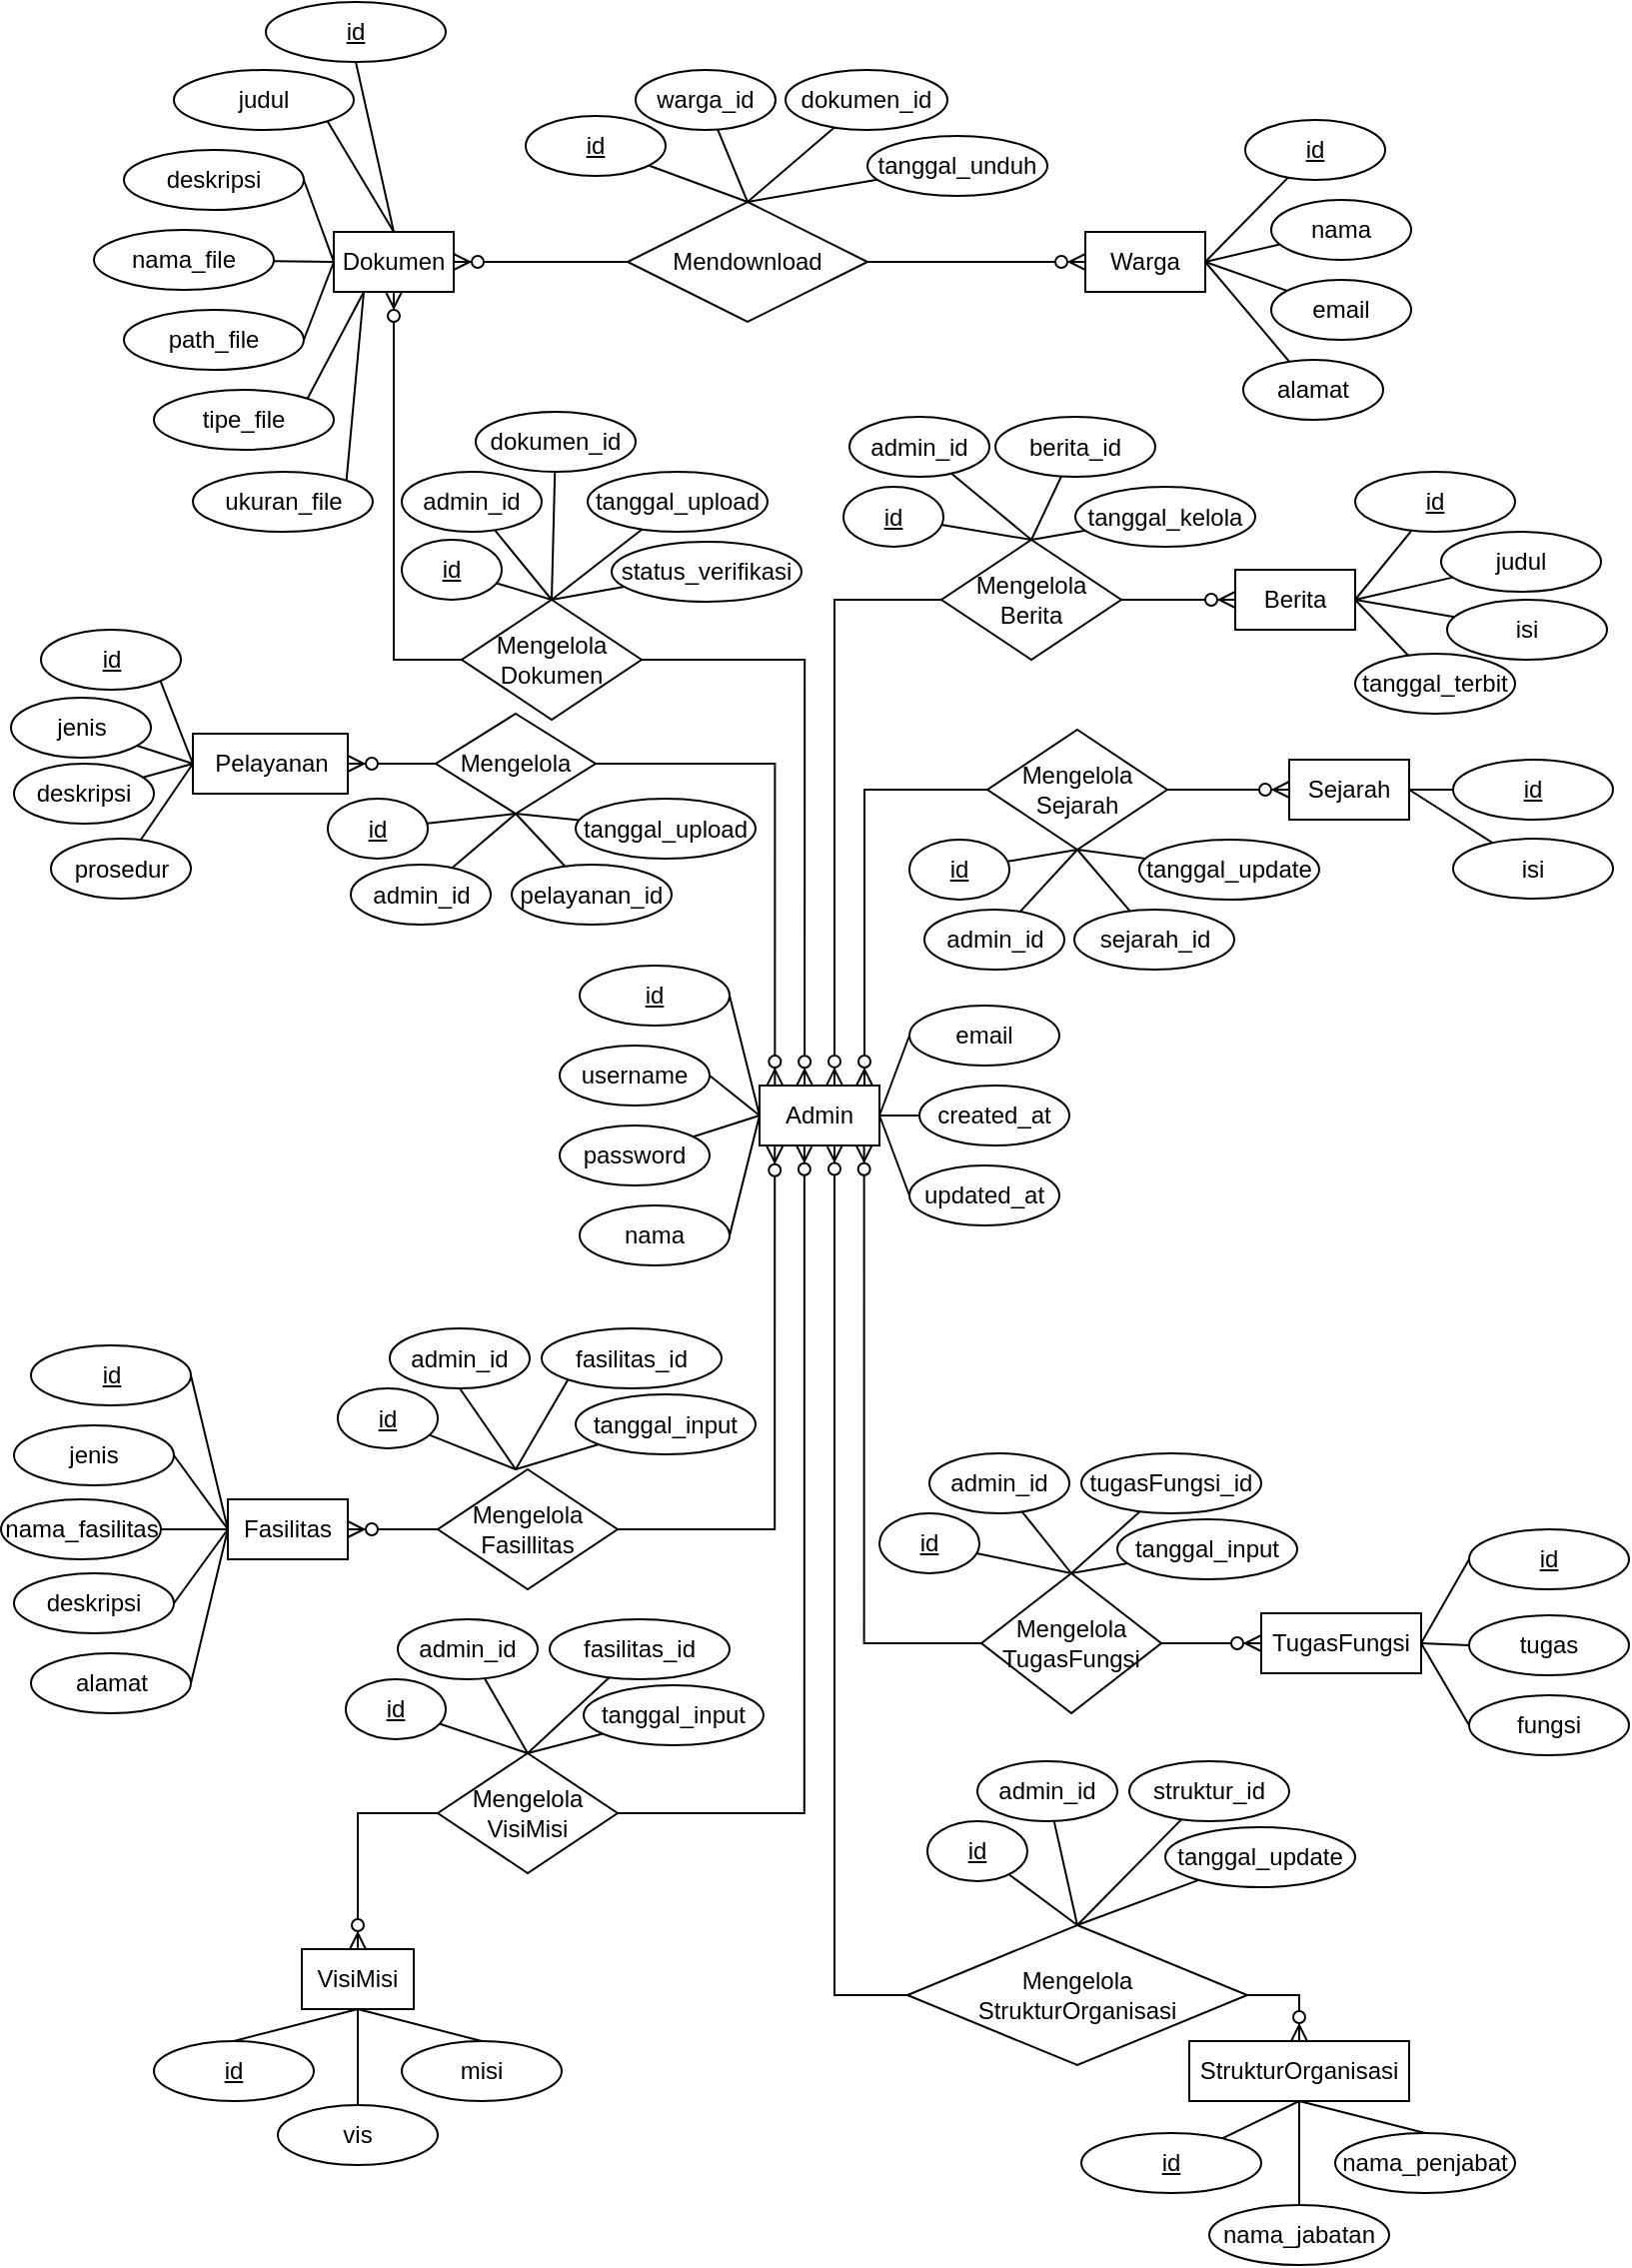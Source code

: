 <mxfile version="27.0.5">
  <diagram name="Page-1" id="Gd6AUDYWB9hMmStg1P0N">
    <mxGraphModel dx="1310" dy="1073" grid="1" gridSize="10" guides="1" tooltips="1" connect="1" arrows="1" fold="1" page="1" pageScale="1" pageWidth="827" pageHeight="1169" math="0" shadow="0">
      <root>
        <mxCell id="0" />
        <mxCell id="1" parent="0" />
        <mxCell id="0zm7XcYfvjShml4HNNp9-40" style="rounded=0;orthogonalLoop=1;jettySize=auto;html=1;entryX=1;entryY=0.5;entryDx=0;entryDy=0;endArrow=none;startFill=0;exitX=0;exitY=0.5;exitDx=0;exitDy=0;movable=1;resizable=1;rotatable=1;deletable=1;editable=1;locked=0;connectable=1;" parent="1" source="0zm7XcYfvjShml4HNNp9-1" target="0zm7XcYfvjShml4HNNp9-13" edge="1">
          <mxGeometry relative="1" as="geometry">
            <mxPoint x="376" y="565" as="sourcePoint" />
          </mxGeometry>
        </mxCell>
        <mxCell id="0zm7XcYfvjShml4HNNp9-1" value="Admin" style="html=1;dashed=0;whiteSpace=wrap;movable=1;resizable=1;rotatable=1;deletable=1;editable=1;locked=0;connectable=1;" parent="1" vertex="1">
          <mxGeometry x="386" y="550" width="60" height="30" as="geometry" />
        </mxCell>
        <mxCell id="0zm7XcYfvjShml4HNNp9-47" style="rounded=0;orthogonalLoop=1;jettySize=auto;html=1;entryX=0.5;entryY=1;entryDx=0;entryDy=0;endArrow=none;startFill=0;movable=1;resizable=1;rotatable=1;deletable=1;editable=1;locked=0;connectable=1;exitX=0.5;exitY=0;exitDx=0;exitDy=0;" parent="1" source="0zm7XcYfvjShml4HNNp9-4" target="0zm7XcYfvjShml4HNNp9-26" edge="1">
          <mxGeometry relative="1" as="geometry" />
        </mxCell>
        <mxCell id="0zm7XcYfvjShml4HNNp9-48" style="rounded=0;orthogonalLoop=1;jettySize=auto;html=1;entryX=1;entryY=1;entryDx=0;entryDy=0;endArrow=none;startFill=0;exitX=0.5;exitY=0;exitDx=0;exitDy=0;movable=1;resizable=1;rotatable=1;deletable=1;editable=1;locked=0;connectable=1;" parent="1" source="0zm7XcYfvjShml4HNNp9-4" target="0zm7XcYfvjShml4HNNp9-27" edge="1">
          <mxGeometry relative="1" as="geometry" />
        </mxCell>
        <mxCell id="0zm7XcYfvjShml4HNNp9-49" style="rounded=0;orthogonalLoop=1;jettySize=auto;html=1;entryX=1;entryY=0;entryDx=0;entryDy=0;endArrow=none;startFill=0;exitX=0.25;exitY=1;exitDx=0;exitDy=0;movable=1;resizable=1;rotatable=1;deletable=1;editable=1;locked=0;connectable=1;" parent="1" source="0zm7XcYfvjShml4HNNp9-4" target="0zm7XcYfvjShml4HNNp9-35" edge="1">
          <mxGeometry relative="1" as="geometry" />
        </mxCell>
        <mxCell id="0zm7XcYfvjShml4HNNp9-4" value="Dokumen" style="html=1;dashed=0;whiteSpace=wrap;movable=1;resizable=1;rotatable=1;deletable=1;editable=1;locked=0;connectable=1;" parent="1" vertex="1">
          <mxGeometry x="173" y="123" width="60" height="30" as="geometry" />
        </mxCell>
        <mxCell id="0zm7XcYfvjShml4HNNp9-7" value="Berita" style="html=1;dashed=0;whiteSpace=wrap;movable=1;resizable=1;rotatable=1;deletable=1;editable=1;locked=0;connectable=1;" parent="1" vertex="1">
          <mxGeometry x="624" y="292" width="60" height="30" as="geometry" />
        </mxCell>
        <mxCell id="0zm7XcYfvjShml4HNNp9-8" value="Sejarah" style="html=1;dashed=0;whiteSpace=wrap;" parent="1" vertex="1">
          <mxGeometry x="651" y="387" width="60" height="30" as="geometry" />
        </mxCell>
        <mxCell id="0zm7XcYfvjShml4HNNp9-9" value="StrukturOrganisasi" style="html=1;dashed=0;whiteSpace=wrap;" parent="1" vertex="1">
          <mxGeometry x="601" y="1028" width="110" height="30" as="geometry" />
        </mxCell>
        <mxCell id="0zm7XcYfvjShml4HNNp9-11" value="Fasilitas" style="html=1;dashed=0;whiteSpace=wrap;" parent="1" vertex="1">
          <mxGeometry x="120" y="757" width="60" height="30" as="geometry" />
        </mxCell>
        <mxCell id="0zm7XcYfvjShml4HNNp9-12" value="Warga" style="html=1;dashed=0;whiteSpace=wrap;" parent="1" vertex="1">
          <mxGeometry x="549" y="123" width="60" height="30" as="geometry" />
        </mxCell>
        <mxCell id="0zm7XcYfvjShml4HNNp9-13" value="id" style="ellipse;whiteSpace=wrap;html=1;align=center;fontStyle=4;movable=1;resizable=1;rotatable=1;deletable=1;editable=1;locked=0;connectable=1;" parent="1" vertex="1">
          <mxGeometry x="296" y="490" width="75" height="30" as="geometry" />
        </mxCell>
        <mxCell id="0zm7XcYfvjShml4HNNp9-41" style="rounded=0;orthogonalLoop=1;jettySize=auto;html=1;entryX=0;entryY=0.5;entryDx=0;entryDy=0;endArrow=none;startFill=0;exitX=1;exitY=0.5;exitDx=0;exitDy=0;movable=1;resizable=1;rotatable=1;deletable=1;editable=1;locked=0;connectable=1;" parent="1" source="0zm7XcYfvjShml4HNNp9-18" target="0zm7XcYfvjShml4HNNp9-1" edge="1">
          <mxGeometry relative="1" as="geometry">
            <mxPoint x="376" y="565" as="targetPoint" />
          </mxGeometry>
        </mxCell>
        <mxCell id="0zm7XcYfvjShml4HNNp9-18" value="username" style="ellipse;whiteSpace=wrap;html=1;align=center;movable=1;resizable=1;rotatable=1;deletable=1;editable=1;locked=0;connectable=1;" parent="1" vertex="1">
          <mxGeometry x="286" y="530" width="75" height="30" as="geometry" />
        </mxCell>
        <mxCell id="0zm7XcYfvjShml4HNNp9-42" style="rounded=0;orthogonalLoop=1;jettySize=auto;html=1;entryX=0;entryY=0.5;entryDx=0;entryDy=0;endArrow=none;startFill=0;movable=1;resizable=1;rotatable=1;deletable=1;editable=1;locked=0;connectable=1;" parent="1" source="0zm7XcYfvjShml4HNNp9-19" target="0zm7XcYfvjShml4HNNp9-1" edge="1">
          <mxGeometry relative="1" as="geometry">
            <mxPoint x="376" y="565" as="targetPoint" />
          </mxGeometry>
        </mxCell>
        <mxCell id="0zm7XcYfvjShml4HNNp9-19" value="password" style="ellipse;whiteSpace=wrap;html=1;align=center;movable=1;resizable=1;rotatable=1;deletable=1;editable=1;locked=0;connectable=1;" parent="1" vertex="1">
          <mxGeometry x="286" y="570" width="75" height="30" as="geometry" />
        </mxCell>
        <mxCell id="0zm7XcYfvjShml4HNNp9-43" style="rounded=0;orthogonalLoop=1;jettySize=auto;html=1;entryX=0;entryY=0.5;entryDx=0;entryDy=0;endArrow=none;startFill=0;exitX=1;exitY=0.5;exitDx=0;exitDy=0;movable=1;resizable=1;rotatable=1;deletable=1;editable=1;locked=0;connectable=1;" parent="1" source="0zm7XcYfvjShml4HNNp9-20" target="0zm7XcYfvjShml4HNNp9-1" edge="1">
          <mxGeometry relative="1" as="geometry">
            <mxPoint x="376" y="565" as="targetPoint" />
          </mxGeometry>
        </mxCell>
        <mxCell id="0zm7XcYfvjShml4HNNp9-20" value="nama" style="ellipse;whiteSpace=wrap;html=1;align=center;movable=1;resizable=1;rotatable=1;deletable=1;editable=1;locked=0;connectable=1;" parent="1" vertex="1">
          <mxGeometry x="296" y="610" width="75" height="30" as="geometry" />
        </mxCell>
        <mxCell id="0zm7XcYfvjShml4HNNp9-44" style="rounded=0;orthogonalLoop=1;jettySize=auto;html=1;entryX=1;entryY=0.5;entryDx=0;entryDy=0;endArrow=none;startFill=0;exitX=0;exitY=0.5;exitDx=0;exitDy=0;movable=1;resizable=1;rotatable=1;deletable=1;editable=1;locked=0;connectable=1;" parent="1" source="0zm7XcYfvjShml4HNNp9-21" target="0zm7XcYfvjShml4HNNp9-1" edge="1">
          <mxGeometry relative="1" as="geometry" />
        </mxCell>
        <mxCell id="0zm7XcYfvjShml4HNNp9-21" value="email" style="ellipse;whiteSpace=wrap;html=1;align=center;movable=1;resizable=1;rotatable=1;deletable=1;editable=1;locked=0;connectable=1;" parent="1" vertex="1">
          <mxGeometry x="461" y="510" width="75" height="30" as="geometry" />
        </mxCell>
        <mxCell id="0zm7XcYfvjShml4HNNp9-45" style="rounded=0;orthogonalLoop=1;jettySize=auto;html=1;entryX=1;entryY=0.5;entryDx=0;entryDy=0;endArrow=none;startFill=0;movable=1;resizable=1;rotatable=1;deletable=1;editable=1;locked=0;connectable=1;" parent="1" source="0zm7XcYfvjShml4HNNp9-22" target="0zm7XcYfvjShml4HNNp9-1" edge="1">
          <mxGeometry relative="1" as="geometry" />
        </mxCell>
        <mxCell id="0zm7XcYfvjShml4HNNp9-22" value="created_at" style="ellipse;whiteSpace=wrap;html=1;align=center;movable=1;resizable=1;rotatable=1;deletable=1;editable=1;locked=0;connectable=1;" parent="1" vertex="1">
          <mxGeometry x="466" y="550" width="75" height="30" as="geometry" />
        </mxCell>
        <mxCell id="0zm7XcYfvjShml4HNNp9-46" style="rounded=0;orthogonalLoop=1;jettySize=auto;html=1;entryX=1;entryY=0.5;entryDx=0;entryDy=0;endArrow=none;startFill=0;exitX=0;exitY=0.5;exitDx=0;exitDy=0;movable=1;resizable=1;rotatable=1;deletable=1;editable=1;locked=0;connectable=1;" parent="1" source="0zm7XcYfvjShml4HNNp9-23" target="0zm7XcYfvjShml4HNNp9-1" edge="1">
          <mxGeometry relative="1" as="geometry" />
        </mxCell>
        <mxCell id="0zm7XcYfvjShml4HNNp9-23" value="updated_at" style="ellipse;whiteSpace=wrap;html=1;align=center;movable=1;resizable=1;rotatable=1;deletable=1;editable=1;locked=0;connectable=1;" parent="1" vertex="1">
          <mxGeometry x="461" y="590" width="75" height="30" as="geometry" />
        </mxCell>
        <mxCell id="0zm7XcYfvjShml4HNNp9-26" value="id" style="ellipse;whiteSpace=wrap;html=1;align=center;fontStyle=4;movable=1;resizable=1;rotatable=1;deletable=1;editable=1;locked=0;connectable=1;" parent="1" vertex="1">
          <mxGeometry x="139" y="8" width="90" height="30" as="geometry" />
        </mxCell>
        <mxCell id="0zm7XcYfvjShml4HNNp9-27" value="judul" style="ellipse;whiteSpace=wrap;html=1;align=center;movable=1;resizable=1;rotatable=1;deletable=1;editable=1;locked=0;connectable=1;" parent="1" vertex="1">
          <mxGeometry x="93" y="42" width="90" height="30" as="geometry" />
        </mxCell>
        <mxCell id="0zm7XcYfvjShml4HNNp9-50" style="rounded=0;orthogonalLoop=1;jettySize=auto;html=1;entryX=0;entryY=0.5;entryDx=0;entryDy=0;endArrow=none;startFill=0;exitX=1;exitY=0.5;exitDx=0;exitDy=0;movable=1;resizable=1;rotatable=1;deletable=1;editable=1;locked=0;connectable=1;" parent="1" source="0zm7XcYfvjShml4HNNp9-28" target="0zm7XcYfvjShml4HNNp9-4" edge="1">
          <mxGeometry relative="1" as="geometry" />
        </mxCell>
        <mxCell id="0zm7XcYfvjShml4HNNp9-28" value="deskripsi" style="ellipse;whiteSpace=wrap;html=1;align=center;movable=1;resizable=1;rotatable=1;deletable=1;editable=1;locked=0;connectable=1;" parent="1" vertex="1">
          <mxGeometry x="68" y="82" width="90" height="30" as="geometry" />
        </mxCell>
        <mxCell id="0zm7XcYfvjShml4HNNp9-51" style="rounded=0;orthogonalLoop=1;jettySize=auto;html=1;entryX=0;entryY=0.5;entryDx=0;entryDy=0;endArrow=none;startFill=0;movable=1;resizable=1;rotatable=1;deletable=1;editable=1;locked=0;connectable=1;" parent="1" source="0zm7XcYfvjShml4HNNp9-32" target="0zm7XcYfvjShml4HNNp9-4" edge="1">
          <mxGeometry relative="1" as="geometry" />
        </mxCell>
        <mxCell id="0zm7XcYfvjShml4HNNp9-32" value="nama_file" style="ellipse;whiteSpace=wrap;html=1;align=center;movable=1;resizable=1;rotatable=1;deletable=1;editable=1;locked=0;connectable=1;" parent="1" vertex="1">
          <mxGeometry x="53" y="122" width="90" height="30" as="geometry" />
        </mxCell>
        <mxCell id="0zm7XcYfvjShml4HNNp9-52" style="rounded=0;orthogonalLoop=1;jettySize=auto;html=1;entryX=0;entryY=0.5;entryDx=0;entryDy=0;endArrow=none;startFill=0;exitX=1;exitY=0.5;exitDx=0;exitDy=0;movable=1;resizable=1;rotatable=1;deletable=1;editable=1;locked=0;connectable=1;" parent="1" source="0zm7XcYfvjShml4HNNp9-33" target="0zm7XcYfvjShml4HNNp9-4" edge="1">
          <mxGeometry relative="1" as="geometry" />
        </mxCell>
        <mxCell id="0zm7XcYfvjShml4HNNp9-33" value="path_file" style="ellipse;whiteSpace=wrap;html=1;align=center;movable=1;resizable=1;rotatable=1;deletable=1;editable=1;locked=0;connectable=1;" parent="1" vertex="1">
          <mxGeometry x="68" y="162" width="90" height="30" as="geometry" />
        </mxCell>
        <mxCell id="0zm7XcYfvjShml4HNNp9-53" style="rounded=0;orthogonalLoop=1;jettySize=auto;html=1;entryX=0.25;entryY=1;entryDx=0;entryDy=0;endArrow=none;startFill=0;exitX=1;exitY=0;exitDx=0;exitDy=0;movable=1;resizable=1;rotatable=1;deletable=1;editable=1;locked=0;connectable=1;" parent="1" source="0zm7XcYfvjShml4HNNp9-34" target="0zm7XcYfvjShml4HNNp9-4" edge="1">
          <mxGeometry relative="1" as="geometry" />
        </mxCell>
        <mxCell id="0zm7XcYfvjShml4HNNp9-34" value="tipe_file" style="ellipse;whiteSpace=wrap;html=1;align=center;movable=1;resizable=1;rotatable=1;deletable=1;editable=1;locked=0;connectable=1;" parent="1" vertex="1">
          <mxGeometry x="83" y="202" width="90" height="30" as="geometry" />
        </mxCell>
        <mxCell id="0zm7XcYfvjShml4HNNp9-35" value="ukuran_file" style="ellipse;whiteSpace=wrap;html=1;align=center;movable=1;resizable=1;rotatable=1;deletable=1;editable=1;locked=0;connectable=1;" parent="1" vertex="1">
          <mxGeometry x="102.5" y="243" width="90" height="30" as="geometry" />
        </mxCell>
        <mxCell id="LVVY-FQApIFVXLhK9FdI-64" style="rounded=0;orthogonalLoop=1;jettySize=auto;html=1;entryX=1;entryY=0.5;entryDx=0;entryDy=0;endArrow=none;startFill=0;" edge="1" parent="1" source="0zm7XcYfvjShml4HNNp9-58" target="0zm7XcYfvjShml4HNNp9-7">
          <mxGeometry relative="1" as="geometry" />
        </mxCell>
        <mxCell id="0zm7XcYfvjShml4HNNp9-58" value="id" style="ellipse;whiteSpace=wrap;html=1;align=center;fontStyle=4;movable=1;resizable=1;rotatable=1;deletable=1;editable=1;locked=0;connectable=1;" parent="1" vertex="1">
          <mxGeometry x="684" y="243" width="80" height="30" as="geometry" />
        </mxCell>
        <mxCell id="LVVY-FQApIFVXLhK9FdI-65" style="rounded=0;orthogonalLoop=1;jettySize=auto;html=1;entryX=1;entryY=0.5;entryDx=0;entryDy=0;endArrow=none;startFill=0;" edge="1" parent="1" source="0zm7XcYfvjShml4HNNp9-59" target="0zm7XcYfvjShml4HNNp9-7">
          <mxGeometry relative="1" as="geometry" />
        </mxCell>
        <mxCell id="0zm7XcYfvjShml4HNNp9-59" value="judul" style="ellipse;whiteSpace=wrap;html=1;align=center;movable=1;resizable=1;rotatable=1;deletable=1;editable=1;locked=0;connectable=1;" parent="1" vertex="1">
          <mxGeometry x="727" y="273" width="80" height="30" as="geometry" />
        </mxCell>
        <mxCell id="LVVY-FQApIFVXLhK9FdI-66" style="rounded=0;orthogonalLoop=1;jettySize=auto;html=1;entryX=1;entryY=0.5;entryDx=0;entryDy=0;endArrow=none;startFill=0;" edge="1" parent="1" source="0zm7XcYfvjShml4HNNp9-60" target="0zm7XcYfvjShml4HNNp9-7">
          <mxGeometry relative="1" as="geometry" />
        </mxCell>
        <mxCell id="0zm7XcYfvjShml4HNNp9-60" value="isi" style="ellipse;whiteSpace=wrap;html=1;align=center;movable=1;resizable=1;rotatable=1;deletable=1;editable=1;locked=0;connectable=1;" parent="1" vertex="1">
          <mxGeometry x="730" y="307" width="80" height="30" as="geometry" />
        </mxCell>
        <mxCell id="LVVY-FQApIFVXLhK9FdI-63" style="rounded=0;orthogonalLoop=1;jettySize=auto;html=1;entryX=1;entryY=0.5;entryDx=0;entryDy=0;endArrow=none;startFill=0;" edge="1" parent="1" source="0zm7XcYfvjShml4HNNp9-61" target="0zm7XcYfvjShml4HNNp9-7">
          <mxGeometry relative="1" as="geometry" />
        </mxCell>
        <mxCell id="0zm7XcYfvjShml4HNNp9-61" value="tanggal_terbit" style="ellipse;whiteSpace=wrap;html=1;align=center;movable=1;resizable=1;rotatable=1;deletable=1;editable=1;locked=0;connectable=1;" parent="1" vertex="1">
          <mxGeometry x="684" y="334" width="80" height="30" as="geometry" />
        </mxCell>
        <mxCell id="38ia4sdSI4WOzJJ5O3A4-18" style="rounded=0;orthogonalLoop=1;jettySize=auto;html=1;entryX=1;entryY=0.5;entryDx=0;entryDy=0;endArrow=none;startFill=0;" parent="1" source="0zm7XcYfvjShml4HNNp9-73" target="0zm7XcYfvjShml4HNNp9-8" edge="1">
          <mxGeometry relative="1" as="geometry" />
        </mxCell>
        <mxCell id="0zm7XcYfvjShml4HNNp9-73" value="id" style="ellipse;whiteSpace=wrap;html=1;align=center;fontStyle=4;" parent="1" vertex="1">
          <mxGeometry x="733" y="387" width="80" height="30" as="geometry" />
        </mxCell>
        <mxCell id="38ia4sdSI4WOzJJ5O3A4-19" style="rounded=0;orthogonalLoop=1;jettySize=auto;html=1;entryX=1;entryY=0.5;entryDx=0;entryDy=0;endArrow=none;startFill=0;" parent="1" source="0zm7XcYfvjShml4HNNp9-75" target="0zm7XcYfvjShml4HNNp9-8" edge="1">
          <mxGeometry relative="1" as="geometry" />
        </mxCell>
        <mxCell id="0zm7XcYfvjShml4HNNp9-75" value="isi" style="ellipse;whiteSpace=wrap;html=1;align=center;" parent="1" vertex="1">
          <mxGeometry x="733" y="426.5" width="80" height="30" as="geometry" />
        </mxCell>
        <mxCell id="LVVY-FQApIFVXLhK9FdI-69" style="rounded=0;orthogonalLoop=1;jettySize=auto;html=1;entryX=0.5;entryY=1;entryDx=0;entryDy=0;endArrow=none;startFill=0;" edge="1" parent="1" source="0zm7XcYfvjShml4HNNp9-84" target="0zm7XcYfvjShml4HNNp9-9">
          <mxGeometry relative="1" as="geometry" />
        </mxCell>
        <mxCell id="0zm7XcYfvjShml4HNNp9-84" value="id" style="ellipse;whiteSpace=wrap;html=1;align=center;fontStyle=4;" parent="1" vertex="1">
          <mxGeometry x="547" y="1074" width="90" height="30" as="geometry" />
        </mxCell>
        <mxCell id="0zm7XcYfvjShml4HNNp9-91" style="rounded=0;orthogonalLoop=1;jettySize=auto;html=1;endArrow=none;startFill=0;entryX=0.5;entryY=1;entryDx=0;entryDy=0;" parent="1" source="0zm7XcYfvjShml4HNNp9-85" target="0zm7XcYfvjShml4HNNp9-9" edge="1">
          <mxGeometry relative="1" as="geometry" />
        </mxCell>
        <mxCell id="0zm7XcYfvjShml4HNNp9-85" value="nama_jabatan" style="ellipse;whiteSpace=wrap;html=1;align=center;" parent="1" vertex="1">
          <mxGeometry x="611" y="1110" width="90" height="30" as="geometry" />
        </mxCell>
        <mxCell id="0zm7XcYfvjShml4HNNp9-92" style="rounded=0;orthogonalLoop=1;jettySize=auto;html=1;entryX=0.5;entryY=1;entryDx=0;entryDy=0;endArrow=none;startFill=0;exitX=0.5;exitY=0;exitDx=0;exitDy=0;" parent="1" source="0zm7XcYfvjShml4HNNp9-86" target="0zm7XcYfvjShml4HNNp9-9" edge="1">
          <mxGeometry relative="1" as="geometry" />
        </mxCell>
        <mxCell id="0zm7XcYfvjShml4HNNp9-86" value="nama_penjabat" style="ellipse;whiteSpace=wrap;html=1;align=center;" parent="1" vertex="1">
          <mxGeometry x="674" y="1074" width="90" height="30" as="geometry" />
        </mxCell>
        <mxCell id="0zm7XcYfvjShml4HNNp9-143" style="rounded=0;orthogonalLoop=1;jettySize=auto;html=1;entryX=0;entryY=0.5;entryDx=0;entryDy=0;endArrow=none;startFill=0;exitX=1;exitY=0.5;exitDx=0;exitDy=0;" parent="1" source="0zm7XcYfvjShml4HNNp9-116" target="0zm7XcYfvjShml4HNNp9-120" edge="1">
          <mxGeometry relative="1" as="geometry" />
        </mxCell>
        <mxCell id="0zm7XcYfvjShml4HNNp9-116" value="TugasFungsi" style="html=1;dashed=0;whiteSpace=wrap;" parent="1" vertex="1">
          <mxGeometry x="637" y="814" width="80" height="30" as="geometry" />
        </mxCell>
        <mxCell id="LVVY-FQApIFVXLhK9FdI-67" style="rounded=0;orthogonalLoop=1;jettySize=auto;html=1;entryX=1;entryY=0.5;entryDx=0;entryDy=0;endArrow=none;startFill=0;exitX=0;exitY=0.5;exitDx=0;exitDy=0;" edge="1" parent="1" source="0zm7XcYfvjShml4HNNp9-118" target="0zm7XcYfvjShml4HNNp9-116">
          <mxGeometry relative="1" as="geometry" />
        </mxCell>
        <mxCell id="0zm7XcYfvjShml4HNNp9-118" value="id" style="ellipse;whiteSpace=wrap;html=1;align=center;fontStyle=4;" parent="1" vertex="1">
          <mxGeometry x="741" y="772" width="80" height="30" as="geometry" />
        </mxCell>
        <mxCell id="0zm7XcYfvjShml4HNNp9-120" value="tugas" style="ellipse;whiteSpace=wrap;html=1;align=center;" parent="1" vertex="1">
          <mxGeometry x="741" y="815" width="80" height="30" as="geometry" />
        </mxCell>
        <mxCell id="0zm7XcYfvjShml4HNNp9-144" style="rounded=0;orthogonalLoop=1;jettySize=auto;html=1;entryX=1;entryY=0.5;entryDx=0;entryDy=0;endArrow=none;startFill=0;exitX=0;exitY=0.5;exitDx=0;exitDy=0;" parent="1" source="0zm7XcYfvjShml4HNNp9-122" target="0zm7XcYfvjShml4HNNp9-116" edge="1">
          <mxGeometry relative="1" as="geometry" />
        </mxCell>
        <mxCell id="0zm7XcYfvjShml4HNNp9-122" value="fungsi" style="ellipse;whiteSpace=wrap;html=1;align=center;" parent="1" vertex="1">
          <mxGeometry x="741" y="855" width="80" height="30" as="geometry" />
        </mxCell>
        <mxCell id="0zm7XcYfvjShml4HNNp9-129" value="VisiMisi" style="html=1;dashed=0;whiteSpace=wrap;" parent="1" vertex="1">
          <mxGeometry x="157" y="982" width="56" height="30" as="geometry" />
        </mxCell>
        <mxCell id="0zm7XcYfvjShml4HNNp9-130" style="rounded=0;orthogonalLoop=1;jettySize=auto;html=1;entryX=0.5;entryY=1;entryDx=0;entryDy=0;endArrow=none;startFill=0;exitX=0.5;exitY=0;exitDx=0;exitDy=0;" parent="1" source="0zm7XcYfvjShml4HNNp9-131" target="0zm7XcYfvjShml4HNNp9-129" edge="1">
          <mxGeometry relative="1" as="geometry">
            <mxPoint x="217" y="997" as="targetPoint" />
          </mxGeometry>
        </mxCell>
        <mxCell id="0zm7XcYfvjShml4HNNp9-131" value="id" style="ellipse;whiteSpace=wrap;html=1;align=center;fontStyle=4;" parent="1" vertex="1">
          <mxGeometry x="83" y="1028" width="80" height="30" as="geometry" />
        </mxCell>
        <mxCell id="0zm7XcYfvjShml4HNNp9-132" style="rounded=0;orthogonalLoop=1;jettySize=auto;html=1;endArrow=none;startFill=0;entryX=0.5;entryY=1;entryDx=0;entryDy=0;" parent="1" source="0zm7XcYfvjShml4HNNp9-133" target="0zm7XcYfvjShml4HNNp9-129" edge="1">
          <mxGeometry relative="1" as="geometry">
            <mxPoint x="217" y="997" as="targetPoint" />
          </mxGeometry>
        </mxCell>
        <mxCell id="0zm7XcYfvjShml4HNNp9-133" value="vis" style="ellipse;whiteSpace=wrap;html=1;align=center;" parent="1" vertex="1">
          <mxGeometry x="145" y="1060" width="80" height="30" as="geometry" />
        </mxCell>
        <mxCell id="0zm7XcYfvjShml4HNNp9-134" style="rounded=0;orthogonalLoop=1;jettySize=auto;html=1;entryX=0.5;entryY=1;entryDx=0;entryDy=0;endArrow=none;startFill=0;exitX=0.5;exitY=0;exitDx=0;exitDy=0;" parent="1" source="0zm7XcYfvjShml4HNNp9-135" target="0zm7XcYfvjShml4HNNp9-129" edge="1">
          <mxGeometry relative="1" as="geometry" />
        </mxCell>
        <mxCell id="0zm7XcYfvjShml4HNNp9-135" value="misi" style="ellipse;whiteSpace=wrap;html=1;align=center;" parent="1" vertex="1">
          <mxGeometry x="207" y="1028" width="80" height="30" as="geometry" />
        </mxCell>
        <mxCell id="0zm7XcYfvjShml4HNNp9-165" style="rounded=0;orthogonalLoop=1;jettySize=auto;html=1;entryX=0;entryY=0.5;entryDx=0;entryDy=0;endArrow=none;startFill=0;exitX=1;exitY=0.5;exitDx=0;exitDy=0;" parent="1" source="0zm7XcYfvjShml4HNNp9-149" target="0zm7XcYfvjShml4HNNp9-11" edge="1">
          <mxGeometry relative="1" as="geometry" />
        </mxCell>
        <mxCell id="0zm7XcYfvjShml4HNNp9-149" value="id" style="ellipse;whiteSpace=wrap;html=1;align=center;fontStyle=4;" parent="1" vertex="1">
          <mxGeometry x="21.5" y="680" width="80" height="30" as="geometry" />
        </mxCell>
        <mxCell id="0zm7XcYfvjShml4HNNp9-163" style="rounded=0;orthogonalLoop=1;jettySize=auto;html=1;entryX=0;entryY=0.5;entryDx=0;entryDy=0;endArrow=none;startFill=0;exitX=1;exitY=0.5;exitDx=0;exitDy=0;" parent="1" source="0zm7XcYfvjShml4HNNp9-150" target="0zm7XcYfvjShml4HNNp9-11" edge="1">
          <mxGeometry relative="1" as="geometry">
            <mxPoint x="120" y="773" as="targetPoint" />
          </mxGeometry>
        </mxCell>
        <mxCell id="0zm7XcYfvjShml4HNNp9-150" value="nama_fasilitas" style="ellipse;whiteSpace=wrap;html=1;align=center;" parent="1" vertex="1">
          <mxGeometry x="6.5" y="757" width="80" height="30" as="geometry" />
        </mxCell>
        <mxCell id="0zm7XcYfvjShml4HNNp9-164" style="rounded=0;orthogonalLoop=1;jettySize=auto;html=1;entryX=0;entryY=0.5;entryDx=0;entryDy=0;endArrow=none;startFill=0;exitX=1;exitY=0.5;exitDx=0;exitDy=0;" parent="1" source="0zm7XcYfvjShml4HNNp9-151" target="0zm7XcYfvjShml4HNNp9-11" edge="1">
          <mxGeometry relative="1" as="geometry" />
        </mxCell>
        <mxCell id="0zm7XcYfvjShml4HNNp9-151" value="jenis" style="ellipse;whiteSpace=wrap;html=1;align=center;" parent="1" vertex="1">
          <mxGeometry x="13" y="720" width="80" height="30" as="geometry" />
        </mxCell>
        <mxCell id="0zm7XcYfvjShml4HNNp9-161" style="rounded=0;orthogonalLoop=1;jettySize=auto;html=1;entryX=0;entryY=0.5;entryDx=0;entryDy=0;endArrow=none;startFill=0;exitX=1;exitY=0.5;exitDx=0;exitDy=0;" parent="1" source="0zm7XcYfvjShml4HNNp9-153" target="0zm7XcYfvjShml4HNNp9-11" edge="1">
          <mxGeometry relative="1" as="geometry">
            <mxPoint x="120" y="773" as="targetPoint" />
          </mxGeometry>
        </mxCell>
        <mxCell id="0zm7XcYfvjShml4HNNp9-153" value="alamat" style="ellipse;whiteSpace=wrap;html=1;align=center;" parent="1" vertex="1">
          <mxGeometry x="21.5" y="834" width="80" height="30" as="geometry" />
        </mxCell>
        <mxCell id="0zm7XcYfvjShml4HNNp9-162" style="rounded=0;orthogonalLoop=1;jettySize=auto;html=1;entryX=0;entryY=0.5;entryDx=0;entryDy=0;endArrow=none;startFill=0;exitX=1;exitY=0.5;exitDx=0;exitDy=0;" parent="1" source="0zm7XcYfvjShml4HNNp9-154" target="0zm7XcYfvjShml4HNNp9-11" edge="1">
          <mxGeometry relative="1" as="geometry">
            <mxPoint x="120" y="773" as="targetPoint" />
          </mxGeometry>
        </mxCell>
        <mxCell id="0zm7XcYfvjShml4HNNp9-154" value="deskripsi" style="ellipse;whiteSpace=wrap;html=1;align=center;" parent="1" vertex="1">
          <mxGeometry x="13" y="794" width="80" height="30" as="geometry" />
        </mxCell>
        <mxCell id="38ia4sdSI4WOzJJ5O3A4-10" style="rounded=0;orthogonalLoop=1;jettySize=auto;html=1;entryX=1;entryY=1;entryDx=0;entryDy=0;endArrow=none;startFill=0;exitX=0;exitY=0.5;exitDx=0;exitDy=0;" parent="1" source="38ia4sdSI4WOzJJ5O3A4-2" target="38ia4sdSI4WOzJJ5O3A4-3" edge="1">
          <mxGeometry relative="1" as="geometry" />
        </mxCell>
        <mxCell id="38ia4sdSI4WOzJJ5O3A4-2" value="Pelayanan" style="html=1;dashed=0;whiteSpace=wrap;" parent="1" vertex="1">
          <mxGeometry x="102.5" y="374" width="77.5" height="30" as="geometry" />
        </mxCell>
        <mxCell id="38ia4sdSI4WOzJJ5O3A4-3" value="id" style="ellipse;whiteSpace=wrap;html=1;align=center;fontStyle=4;" parent="1" vertex="1">
          <mxGeometry x="26.5" y="322" width="70" height="30" as="geometry" />
        </mxCell>
        <mxCell id="38ia4sdSI4WOzJJ5O3A4-12" style="rounded=0;orthogonalLoop=1;jettySize=auto;html=1;entryX=0;entryY=0.5;entryDx=0;entryDy=0;endArrow=none;startFill=0;" parent="1" source="38ia4sdSI4WOzJJ5O3A4-4" target="38ia4sdSI4WOzJJ5O3A4-2" edge="1">
          <mxGeometry relative="1" as="geometry" />
        </mxCell>
        <mxCell id="38ia4sdSI4WOzJJ5O3A4-4" value="jenis" style="ellipse;whiteSpace=wrap;html=1;align=center;" parent="1" vertex="1">
          <mxGeometry x="11.5" y="356" width="70" height="30" as="geometry" />
        </mxCell>
        <mxCell id="38ia4sdSI4WOzJJ5O3A4-13" style="rounded=0;orthogonalLoop=1;jettySize=auto;html=1;entryX=0;entryY=0.5;entryDx=0;entryDy=0;endArrow=none;startFill=0;" parent="1" source="38ia4sdSI4WOzJJ5O3A4-5" target="38ia4sdSI4WOzJJ5O3A4-2" edge="1">
          <mxGeometry relative="1" as="geometry" />
        </mxCell>
        <mxCell id="38ia4sdSI4WOzJJ5O3A4-5" value="deskripsi" style="ellipse;whiteSpace=wrap;html=1;align=center;" parent="1" vertex="1">
          <mxGeometry x="13" y="389" width="70" height="30" as="geometry" />
        </mxCell>
        <mxCell id="38ia4sdSI4WOzJJ5O3A4-14" style="rounded=0;orthogonalLoop=1;jettySize=auto;html=1;entryX=0;entryY=0.5;entryDx=0;entryDy=0;endArrow=none;startFill=0;" parent="1" source="38ia4sdSI4WOzJJ5O3A4-6" target="38ia4sdSI4WOzJJ5O3A4-2" edge="1">
          <mxGeometry relative="1" as="geometry" />
        </mxCell>
        <mxCell id="38ia4sdSI4WOzJJ5O3A4-6" value="prosedur" style="ellipse;whiteSpace=wrap;html=1;align=center;" parent="1" vertex="1">
          <mxGeometry x="31.5" y="426.5" width="70" height="30" as="geometry" />
        </mxCell>
        <mxCell id="38ia4sdSI4WOzJJ5O3A4-23" value="Mengelola&lt;div&gt;Dokumen&lt;/div&gt;" style="shape=rhombus;html=1;dashed=0;whiteSpace=wrap;perimeter=rhombusPerimeter;" parent="1" vertex="1">
          <mxGeometry x="237" y="307" width="90" height="60" as="geometry" />
        </mxCell>
        <mxCell id="38ia4sdSI4WOzJJ5O3A4-26" value="" style="edgeStyle=orthogonalEdgeStyle;fontSize=12;html=1;endArrow=ERzeroToMany;endFill=1;rounded=0;entryX=0.5;entryY=1;entryDx=0;entryDy=0;exitX=0;exitY=0.5;exitDx=0;exitDy=0;" parent="1" source="38ia4sdSI4WOzJJ5O3A4-23" target="0zm7XcYfvjShml4HNNp9-4" edge="1">
          <mxGeometry width="100" height="100" relative="1" as="geometry">
            <mxPoint x="200" y="343" as="sourcePoint" />
            <mxPoint x="300" y="243" as="targetPoint" />
          </mxGeometry>
        </mxCell>
        <mxCell id="38ia4sdSI4WOzJJ5O3A4-27" value="Mengelola&lt;div&gt;Berita&lt;/div&gt;" style="shape=rhombus;html=1;dashed=0;whiteSpace=wrap;perimeter=rhombusPerimeter;" parent="1" vertex="1">
          <mxGeometry x="477" y="277" width="90" height="60" as="geometry" />
        </mxCell>
        <mxCell id="38ia4sdSI4WOzJJ5O3A4-29" value="" style="edgeStyle=orthogonalEdgeStyle;fontSize=12;html=1;endArrow=ERzeroToMany;endFill=1;rounded=0;entryX=0;entryY=0.5;entryDx=0;entryDy=0;exitX=1;exitY=0.5;exitDx=0;exitDy=0;" parent="1" source="38ia4sdSI4WOzJJ5O3A4-27" target="0zm7XcYfvjShml4HNNp9-7" edge="1">
          <mxGeometry width="100" height="100" relative="1" as="geometry">
            <mxPoint x="572" y="398" as="sourcePoint" />
            <mxPoint x="516" y="243" as="targetPoint" />
          </mxGeometry>
        </mxCell>
        <mxCell id="38ia4sdSI4WOzJJ5O3A4-30" value="Mengelola" style="shape=rhombus;html=1;dashed=0;whiteSpace=wrap;perimeter=rhombusPerimeter;" parent="1" vertex="1">
          <mxGeometry x="224" y="364" width="80" height="50" as="geometry" />
        </mxCell>
        <mxCell id="38ia4sdSI4WOzJJ5O3A4-32" value="" style="fontSize=12;html=1;endArrow=ERzeroToMany;endFill=1;rounded=0;entryX=1;entryY=0.5;entryDx=0;entryDy=0;exitX=0;exitY=0.5;exitDx=0;exitDy=0;edgeStyle=orthogonalEdgeStyle;" parent="1" source="38ia4sdSI4WOzJJ5O3A4-30" target="38ia4sdSI4WOzJJ5O3A4-2" edge="1">
          <mxGeometry width="100" height="100" relative="1" as="geometry">
            <mxPoint x="133.5" y="413" as="sourcePoint" />
            <mxPoint x="152.5" y="353" as="targetPoint" />
          </mxGeometry>
        </mxCell>
        <mxCell id="38ia4sdSI4WOzJJ5O3A4-34" value="Mengelola&lt;div&gt;Sejarah&lt;/div&gt;" style="shape=rhombus;html=1;dashed=0;whiteSpace=wrap;perimeter=rhombusPerimeter;" parent="1" vertex="1">
          <mxGeometry x="500" y="372" width="90" height="60" as="geometry" />
        </mxCell>
        <mxCell id="38ia4sdSI4WOzJJ5O3A4-36" value="" style="fontSize=12;html=1;endArrow=ERzeroToMany;endFill=1;rounded=0;entryX=0;entryY=0.5;entryDx=0;entryDy=0;exitX=1;exitY=0.5;exitDx=0;exitDy=0;edgeStyle=orthogonalEdgeStyle;" parent="1" source="38ia4sdSI4WOzJJ5O3A4-34" target="0zm7XcYfvjShml4HNNp9-8" edge="1">
          <mxGeometry width="100" height="100" relative="1" as="geometry">
            <mxPoint x="601.52" y="488" as="sourcePoint" />
            <mxPoint x="616.52" y="203" as="targetPoint" />
          </mxGeometry>
        </mxCell>
        <mxCell id="38ia4sdSI4WOzJJ5O3A4-37" value="Mengelola&lt;br&gt;Fasillitas" style="shape=rhombus;html=1;dashed=0;whiteSpace=wrap;perimeter=rhombusPerimeter;" parent="1" vertex="1">
          <mxGeometry x="225" y="742" width="90" height="60" as="geometry" />
        </mxCell>
        <mxCell id="38ia4sdSI4WOzJJ5O3A4-39" value="" style="fontSize=12;html=1;endArrow=ERzeroToMany;endFill=1;rounded=0;entryX=1;entryY=0.5;entryDx=0;entryDy=0;exitX=0;exitY=0.5;exitDx=0;exitDy=0;edgeStyle=orthogonalEdgeStyle;" parent="1" source="38ia4sdSI4WOzJJ5O3A4-37" target="0zm7XcYfvjShml4HNNp9-11" edge="1">
          <mxGeometry width="100" height="100" relative="1" as="geometry">
            <mxPoint x="210.5" y="737" as="sourcePoint" />
            <mxPoint x="240" y="697" as="targetPoint" />
          </mxGeometry>
        </mxCell>
        <mxCell id="38ia4sdSI4WOzJJ5O3A4-40" value="Mengelola&lt;br&gt;VisiMisi" style="shape=rhombus;html=1;dashed=0;whiteSpace=wrap;perimeter=rhombusPerimeter;" parent="1" vertex="1">
          <mxGeometry x="225" y="884" width="90" height="60" as="geometry" />
        </mxCell>
        <mxCell id="38ia4sdSI4WOzJJ5O3A4-42" value="" style="fontSize=12;html=1;endArrow=ERzeroToMany;endFill=1;rounded=0;entryX=0.5;entryY=0;entryDx=0;entryDy=0;exitX=0;exitY=0.5;exitDx=0;exitDy=0;edgeStyle=orthogonalEdgeStyle;" parent="1" source="38ia4sdSI4WOzJJ5O3A4-40" target="0zm7XcYfvjShml4HNNp9-129" edge="1">
          <mxGeometry width="100" height="100" relative="1" as="geometry">
            <mxPoint x="229.5" y="822" as="sourcePoint" />
            <mxPoint x="199" y="852" as="targetPoint" />
          </mxGeometry>
        </mxCell>
        <mxCell id="38ia4sdSI4WOzJJ5O3A4-43" value="Mengelola&lt;div&gt;StrukturOrganisasi&lt;/div&gt;" style="shape=rhombus;html=1;dashed=0;whiteSpace=wrap;perimeter=rhombusPerimeter;" parent="1" vertex="1">
          <mxGeometry x="460" y="970" width="170" height="70" as="geometry" />
        </mxCell>
        <mxCell id="38ia4sdSI4WOzJJ5O3A4-45" value="" style="fontSize=12;html=1;endArrow=ERzeroToMany;endFill=1;rounded=0;entryX=0.5;entryY=0;entryDx=0;entryDy=0;exitX=1;exitY=0.5;exitDx=0;exitDy=0;edgeStyle=orthogonalEdgeStyle;" parent="1" source="38ia4sdSI4WOzJJ5O3A4-43" target="0zm7XcYfvjShml4HNNp9-9" edge="1">
          <mxGeometry width="100" height="100" relative="1" as="geometry">
            <mxPoint x="327.5" y="752" as="sourcePoint" />
            <mxPoint x="330" y="912" as="targetPoint" />
          </mxGeometry>
        </mxCell>
        <mxCell id="38ia4sdSI4WOzJJ5O3A4-47" value="Mengelola&lt;div&gt;TugasFungsi&lt;/div&gt;" style="shape=rhombus;html=1;dashed=0;whiteSpace=wrap;perimeter=rhombusPerimeter;" parent="1" vertex="1">
          <mxGeometry x="497" y="794" width="90" height="70" as="geometry" />
        </mxCell>
        <mxCell id="38ia4sdSI4WOzJJ5O3A4-49" value="" style="fontSize=12;html=1;endArrow=ERzeroToMany;endFill=1;rounded=0;entryX=0;entryY=0.5;entryDx=0;entryDy=0;exitX=1;exitY=0.5;exitDx=0;exitDy=0;edgeStyle=orthogonalEdgeStyle;" parent="1" source="38ia4sdSI4WOzJJ5O3A4-47" target="0zm7XcYfvjShml4HNNp9-116" edge="1">
          <mxGeometry width="100" height="100" relative="1" as="geometry">
            <mxPoint x="361.5" y="704" as="sourcePoint" />
            <mxPoint x="605" y="934" as="targetPoint" />
          </mxGeometry>
        </mxCell>
        <mxCell id="38ia4sdSI4WOzJJ5O3A4-57" style="rounded=0;orthogonalLoop=1;jettySize=auto;html=1;entryX=1;entryY=0.5;entryDx=0;entryDy=0;endArrow=none;startFill=0;" parent="1" source="38ia4sdSI4WOzJJ5O3A4-50" target="0zm7XcYfvjShml4HNNp9-12" edge="1">
          <mxGeometry relative="1" as="geometry" />
        </mxCell>
        <mxCell id="38ia4sdSI4WOzJJ5O3A4-50" value="id" style="ellipse;whiteSpace=wrap;html=1;align=center;fontStyle=4;" parent="1" vertex="1">
          <mxGeometry x="629" y="67" width="70" height="30" as="geometry" />
        </mxCell>
        <mxCell id="38ia4sdSI4WOzJJ5O3A4-56" style="rounded=0;orthogonalLoop=1;jettySize=auto;html=1;entryX=1;entryY=0.5;entryDx=0;entryDy=0;endArrow=none;startFill=0;" parent="1" source="38ia4sdSI4WOzJJ5O3A4-51" target="0zm7XcYfvjShml4HNNp9-12" edge="1">
          <mxGeometry relative="1" as="geometry" />
        </mxCell>
        <mxCell id="38ia4sdSI4WOzJJ5O3A4-51" value="nama" style="ellipse;whiteSpace=wrap;html=1;align=center;" parent="1" vertex="1">
          <mxGeometry x="642" y="107" width="70" height="30" as="geometry" />
        </mxCell>
        <mxCell id="38ia4sdSI4WOzJJ5O3A4-55" style="rounded=0;orthogonalLoop=1;jettySize=auto;html=1;entryX=1;entryY=0.5;entryDx=0;entryDy=0;endArrow=none;startFill=0;" parent="1" source="38ia4sdSI4WOzJJ5O3A4-52" target="0zm7XcYfvjShml4HNNp9-12" edge="1">
          <mxGeometry relative="1" as="geometry" />
        </mxCell>
        <mxCell id="38ia4sdSI4WOzJJ5O3A4-52" value="email" style="ellipse;whiteSpace=wrap;html=1;align=center;" parent="1" vertex="1">
          <mxGeometry x="642" y="147" width="70" height="30" as="geometry" />
        </mxCell>
        <mxCell id="38ia4sdSI4WOzJJ5O3A4-58" style="rounded=0;orthogonalLoop=1;jettySize=auto;html=1;entryX=1;entryY=0.5;entryDx=0;entryDy=0;endArrow=none;startFill=0;" parent="1" source="38ia4sdSI4WOzJJ5O3A4-53" target="0zm7XcYfvjShml4HNNp9-12" edge="1">
          <mxGeometry relative="1" as="geometry" />
        </mxCell>
        <mxCell id="38ia4sdSI4WOzJJ5O3A4-53" value="alamat" style="ellipse;whiteSpace=wrap;html=1;align=center;" parent="1" vertex="1">
          <mxGeometry x="628" y="187" width="70" height="30" as="geometry" />
        </mxCell>
        <mxCell id="uvReJ5teEnLLPFmk90x8-9" style="rounded=0;orthogonalLoop=1;jettySize=auto;html=1;entryX=0.5;entryY=1;entryDx=0;entryDy=0;endArrow=none;startFill=0;" parent="1" source="uvReJ5teEnLLPFmk90x8-2" target="38ia4sdSI4WOzJJ5O3A4-30" edge="1">
          <mxGeometry relative="1" as="geometry" />
        </mxCell>
        <mxCell id="uvReJ5teEnLLPFmk90x8-2" value="admin_id" style="ellipse;whiteSpace=wrap;html=1;align=center;direction=west;" parent="1" vertex="1">
          <mxGeometry x="181.5" y="439.5" width="70" height="30" as="geometry" />
        </mxCell>
        <mxCell id="uvReJ5teEnLLPFmk90x8-8" style="rounded=0;orthogonalLoop=1;jettySize=auto;html=1;entryX=0.5;entryY=1;entryDx=0;entryDy=0;endArrow=none;startFill=0;" parent="1" source="uvReJ5teEnLLPFmk90x8-3" target="38ia4sdSI4WOzJJ5O3A4-30" edge="1">
          <mxGeometry relative="1" as="geometry" />
        </mxCell>
        <mxCell id="uvReJ5teEnLLPFmk90x8-3" value="id" style="ellipse;whiteSpace=wrap;html=1;align=center;fontStyle=4;direction=west;" parent="1" vertex="1">
          <mxGeometry x="170" y="406.5" width="50" height="30" as="geometry" />
        </mxCell>
        <mxCell id="uvReJ5teEnLLPFmk90x8-10" style="rounded=0;orthogonalLoop=1;jettySize=auto;html=1;entryX=0.5;entryY=1;entryDx=0;entryDy=0;endArrow=none;startFill=0;" parent="1" source="uvReJ5teEnLLPFmk90x8-4" target="38ia4sdSI4WOzJJ5O3A4-30" edge="1">
          <mxGeometry relative="1" as="geometry" />
        </mxCell>
        <mxCell id="uvReJ5teEnLLPFmk90x8-4" value="pelayanan_id" style="ellipse;whiteSpace=wrap;html=1;align=center;" parent="1" vertex="1">
          <mxGeometry x="262" y="439.5" width="80" height="30" as="geometry" />
        </mxCell>
        <mxCell id="uvReJ5teEnLLPFmk90x8-11" style="rounded=0;orthogonalLoop=1;jettySize=auto;html=1;entryX=0.5;entryY=1;entryDx=0;entryDy=0;endArrow=none;startFill=0;" parent="1" source="uvReJ5teEnLLPFmk90x8-5" target="38ia4sdSI4WOzJJ5O3A4-30" edge="1">
          <mxGeometry relative="1" as="geometry" />
        </mxCell>
        <mxCell id="uvReJ5teEnLLPFmk90x8-5" value="tanggal_upload" style="ellipse;whiteSpace=wrap;html=1;align=center;" parent="1" vertex="1">
          <mxGeometry x="294" y="406.5" width="90" height="30" as="geometry" />
        </mxCell>
        <mxCell id="uvReJ5teEnLLPFmk90x8-13" value="" style="fontSize=12;html=1;endArrow=ERzeroToMany;endFill=1;rounded=0;exitX=1;exitY=0.5;exitDx=0;exitDy=0;edgeStyle=orthogonalEdgeStyle;entryX=0.128;entryY=0.002;entryDx=0;entryDy=0;entryPerimeter=0;" parent="1" source="38ia4sdSI4WOzJJ5O3A4-30" target="0zm7XcYfvjShml4HNNp9-1" edge="1">
          <mxGeometry width="100" height="100" relative="1" as="geometry">
            <mxPoint x="325" y="373" as="sourcePoint" />
            <mxPoint x="397.5" y="550" as="targetPoint" />
          </mxGeometry>
        </mxCell>
        <mxCell id="uvReJ5teEnLLPFmk90x8-15" value="" style="edgeStyle=orthogonalEdgeStyle;fontSize=12;html=1;endArrow=ERzeroToMany;endFill=1;rounded=0;entryX=0.376;entryY=0.005;entryDx=0;entryDy=0;exitX=1;exitY=0.5;exitDx=0;exitDy=0;entryPerimeter=0;" parent="1" source="38ia4sdSI4WOzJJ5O3A4-23" target="0zm7XcYfvjShml4HNNp9-1" edge="1">
          <mxGeometry width="100" height="100" relative="1" as="geometry">
            <mxPoint x="320" y="342" as="sourcePoint" />
            <mxPoint x="280" y="163" as="targetPoint" />
          </mxGeometry>
        </mxCell>
        <mxCell id="uvReJ5teEnLLPFmk90x8-26" style="rounded=0;orthogonalLoop=1;jettySize=auto;html=1;entryX=0.5;entryY=0;entryDx=0;entryDy=0;endArrow=none;startFill=0;" parent="1" source="uvReJ5teEnLLPFmk90x8-16" target="38ia4sdSI4WOzJJ5O3A4-23" edge="1">
          <mxGeometry relative="1" as="geometry" />
        </mxCell>
        <mxCell id="uvReJ5teEnLLPFmk90x8-16" value="admin_id" style="ellipse;whiteSpace=wrap;html=1;align=center;direction=west;" parent="1" vertex="1">
          <mxGeometry x="207" y="243" width="70" height="30" as="geometry" />
        </mxCell>
        <mxCell id="uvReJ5teEnLLPFmk90x8-25" style="rounded=0;orthogonalLoop=1;jettySize=auto;html=1;entryX=0.5;entryY=0;entryDx=0;entryDy=0;endArrow=none;startFill=0;" parent="1" source="uvReJ5teEnLLPFmk90x8-17" target="38ia4sdSI4WOzJJ5O3A4-23" edge="1">
          <mxGeometry relative="1" as="geometry" />
        </mxCell>
        <mxCell id="uvReJ5teEnLLPFmk90x8-17" value="id" style="ellipse;whiteSpace=wrap;html=1;align=center;fontStyle=4;direction=west;" parent="1" vertex="1">
          <mxGeometry x="207" y="277" width="50" height="30" as="geometry" />
        </mxCell>
        <mxCell id="uvReJ5teEnLLPFmk90x8-27" style="rounded=0;orthogonalLoop=1;jettySize=auto;html=1;entryX=0.5;entryY=0;entryDx=0;entryDy=0;endArrow=none;startFill=0;" parent="1" source="uvReJ5teEnLLPFmk90x8-18" target="38ia4sdSI4WOzJJ5O3A4-23" edge="1">
          <mxGeometry relative="1" as="geometry" />
        </mxCell>
        <mxCell id="uvReJ5teEnLLPFmk90x8-18" value="dokumen_id" style="ellipse;whiteSpace=wrap;html=1;align=center;" parent="1" vertex="1">
          <mxGeometry x="244" y="213" width="80" height="30" as="geometry" />
        </mxCell>
        <mxCell id="uvReJ5teEnLLPFmk90x8-28" style="rounded=0;orthogonalLoop=1;jettySize=auto;html=1;entryX=0.5;entryY=0;entryDx=0;entryDy=0;endArrow=none;startFill=0;" parent="1" source="uvReJ5teEnLLPFmk90x8-19" target="38ia4sdSI4WOzJJ5O3A4-23" edge="1">
          <mxGeometry relative="1" as="geometry" />
        </mxCell>
        <mxCell id="uvReJ5teEnLLPFmk90x8-19" value="tanggal_upload" style="ellipse;whiteSpace=wrap;html=1;align=center;" parent="1" vertex="1">
          <mxGeometry x="300" y="243" width="90" height="30" as="geometry" />
        </mxCell>
        <mxCell id="uvReJ5teEnLLPFmk90x8-29" style="rounded=0;orthogonalLoop=1;jettySize=auto;html=1;entryX=0.5;entryY=0;entryDx=0;entryDy=0;endArrow=none;startFill=0;" parent="1" source="uvReJ5teEnLLPFmk90x8-24" target="38ia4sdSI4WOzJJ5O3A4-23" edge="1">
          <mxGeometry relative="1" as="geometry" />
        </mxCell>
        <mxCell id="uvReJ5teEnLLPFmk90x8-24" value="status_verifikasi" style="ellipse;whiteSpace=wrap;html=1;align=center;" parent="1" vertex="1">
          <mxGeometry x="312" y="278" width="95" height="30" as="geometry" />
        </mxCell>
        <mxCell id="uvReJ5teEnLLPFmk90x8-30" value="" style="edgeStyle=orthogonalEdgeStyle;fontSize=12;html=1;endArrow=ERzeroToMany;endFill=1;rounded=0;exitX=0;exitY=0.5;exitDx=0;exitDy=0;entryX=0.625;entryY=-0.002;entryDx=0;entryDy=0;entryPerimeter=0;" parent="1" source="38ia4sdSI4WOzJJ5O3A4-27" target="0zm7XcYfvjShml4HNNp9-1" edge="1">
          <mxGeometry width="100" height="100" relative="1" as="geometry">
            <mxPoint x="463.5" y="401.25" as="sourcePoint" />
            <mxPoint x="420" y="540" as="targetPoint" />
          </mxGeometry>
        </mxCell>
        <mxCell id="uvReJ5teEnLLPFmk90x8-31" value="" style="edgeStyle=orthogonalEdgeStyle;fontSize=12;html=1;endArrow=ERzeroToMany;endFill=1;rounded=0;exitX=0;exitY=0.5;exitDx=0;exitDy=0;entryX=0.875;entryY=0.001;entryDx=0;entryDy=0;entryPerimeter=0;" parent="1" source="38ia4sdSI4WOzJJ5O3A4-34" target="0zm7XcYfvjShml4HNNp9-1" edge="1">
          <mxGeometry width="100" height="100" relative="1" as="geometry">
            <mxPoint x="496" y="238" as="sourcePoint" />
            <mxPoint x="434" y="560" as="targetPoint" />
          </mxGeometry>
        </mxCell>
        <mxCell id="uvReJ5teEnLLPFmk90x8-37" style="rounded=0;orthogonalLoop=1;jettySize=auto;html=1;entryX=0.5;entryY=1;entryDx=0;entryDy=0;endArrow=none;startFill=0;" parent="1" source="uvReJ5teEnLLPFmk90x8-32" target="38ia4sdSI4WOzJJ5O3A4-34" edge="1">
          <mxGeometry relative="1" as="geometry" />
        </mxCell>
        <mxCell id="uvReJ5teEnLLPFmk90x8-32" value="admin_id" style="ellipse;whiteSpace=wrap;html=1;align=center;direction=west;" parent="1" vertex="1">
          <mxGeometry x="468.5" y="462" width="70" height="30" as="geometry" />
        </mxCell>
        <mxCell id="uvReJ5teEnLLPFmk90x8-36" style="rounded=0;orthogonalLoop=1;jettySize=auto;html=1;entryX=0.5;entryY=1;entryDx=0;entryDy=0;endArrow=none;startFill=0;" parent="1" source="uvReJ5teEnLLPFmk90x8-33" target="38ia4sdSI4WOzJJ5O3A4-34" edge="1">
          <mxGeometry relative="1" as="geometry" />
        </mxCell>
        <mxCell id="uvReJ5teEnLLPFmk90x8-33" value="id" style="ellipse;whiteSpace=wrap;html=1;align=center;fontStyle=4;direction=west;" parent="1" vertex="1">
          <mxGeometry x="461" y="427" width="50" height="30" as="geometry" />
        </mxCell>
        <mxCell id="uvReJ5teEnLLPFmk90x8-38" style="rounded=0;orthogonalLoop=1;jettySize=auto;html=1;entryX=0.5;entryY=1;entryDx=0;entryDy=0;endArrow=none;startFill=0;" parent="1" source="uvReJ5teEnLLPFmk90x8-34" target="38ia4sdSI4WOzJJ5O3A4-34" edge="1">
          <mxGeometry relative="1" as="geometry" />
        </mxCell>
        <mxCell id="uvReJ5teEnLLPFmk90x8-34" value="sejarah_id" style="ellipse;whiteSpace=wrap;html=1;align=center;" parent="1" vertex="1">
          <mxGeometry x="543.5" y="462" width="80" height="30" as="geometry" />
        </mxCell>
        <mxCell id="uvReJ5teEnLLPFmk90x8-39" style="rounded=0;orthogonalLoop=1;jettySize=auto;html=1;entryX=0.5;entryY=1;entryDx=0;entryDy=0;endArrow=none;startFill=0;" parent="1" source="uvReJ5teEnLLPFmk90x8-35" target="38ia4sdSI4WOzJJ5O3A4-34" edge="1">
          <mxGeometry relative="1" as="geometry" />
        </mxCell>
        <mxCell id="uvReJ5teEnLLPFmk90x8-35" value="tanggal_update" style="ellipse;whiteSpace=wrap;html=1;align=center;" parent="1" vertex="1">
          <mxGeometry x="576" y="427" width="90" height="30" as="geometry" />
        </mxCell>
        <mxCell id="LVVY-FQApIFVXLhK9FdI-8" style="rounded=0;orthogonalLoop=1;jettySize=auto;html=1;entryX=0.5;entryY=0;entryDx=0;entryDy=0;endArrow=none;startFill=0;" edge="1" parent="1" source="LVVY-FQApIFVXLhK9FdI-1" target="38ia4sdSI4WOzJJ5O3A4-47">
          <mxGeometry relative="1" as="geometry" />
        </mxCell>
        <mxCell id="LVVY-FQApIFVXLhK9FdI-1" value="id" style="ellipse;whiteSpace=wrap;html=1;align=center;fontStyle=4;" vertex="1" parent="1">
          <mxGeometry x="446" y="764" width="50" height="30" as="geometry" />
        </mxCell>
        <mxCell id="LVVY-FQApIFVXLhK9FdI-9" style="rounded=0;orthogonalLoop=1;jettySize=auto;html=1;entryX=0.5;entryY=0;entryDx=0;entryDy=0;endArrow=none;startFill=0;" edge="1" parent="1" source="LVVY-FQApIFVXLhK9FdI-2" target="38ia4sdSI4WOzJJ5O3A4-47">
          <mxGeometry relative="1" as="geometry" />
        </mxCell>
        <mxCell id="LVVY-FQApIFVXLhK9FdI-2" value="admin_id" style="ellipse;whiteSpace=wrap;html=1;align=center;direction=west;" vertex="1" parent="1">
          <mxGeometry x="471" y="734" width="70" height="30" as="geometry" />
        </mxCell>
        <mxCell id="LVVY-FQApIFVXLhK9FdI-3" value="" style="edgeStyle=orthogonalEdgeStyle;fontSize=12;html=1;endArrow=ERzeroToMany;endFill=1;rounded=0;entryX=0.872;entryY=0.996;entryDx=0;entryDy=0;entryPerimeter=0;exitX=0;exitY=0.5;exitDx=0;exitDy=0;" edge="1" parent="1" source="38ia4sdSI4WOzJJ5O3A4-47" target="0zm7XcYfvjShml4HNNp9-1">
          <mxGeometry width="100" height="100" relative="1" as="geometry">
            <mxPoint x="450" y="740" as="sourcePoint" />
            <mxPoint x="420" y="610" as="targetPoint" />
          </mxGeometry>
        </mxCell>
        <mxCell id="LVVY-FQApIFVXLhK9FdI-11" style="rounded=0;orthogonalLoop=1;jettySize=auto;html=1;entryX=0.5;entryY=0;entryDx=0;entryDy=0;endArrow=none;startFill=0;" edge="1" parent="1" source="LVVY-FQApIFVXLhK9FdI-4" target="38ia4sdSI4WOzJJ5O3A4-47">
          <mxGeometry relative="1" as="geometry" />
        </mxCell>
        <mxCell id="LVVY-FQApIFVXLhK9FdI-4" value="tugasFungsi_id" style="ellipse;whiteSpace=wrap;html=1;align=center;" vertex="1" parent="1">
          <mxGeometry x="547" y="734" width="90" height="30" as="geometry" />
        </mxCell>
        <mxCell id="LVVY-FQApIFVXLhK9FdI-10" style="rounded=0;orthogonalLoop=1;jettySize=auto;html=1;entryX=0.5;entryY=0;entryDx=0;entryDy=0;endArrow=none;startFill=0;" edge="1" parent="1" source="LVVY-FQApIFVXLhK9FdI-5" target="38ia4sdSI4WOzJJ5O3A4-47">
          <mxGeometry relative="1" as="geometry" />
        </mxCell>
        <mxCell id="LVVY-FQApIFVXLhK9FdI-5" value="tanggal_input" style="ellipse;whiteSpace=wrap;html=1;align=center;" vertex="1" parent="1">
          <mxGeometry x="565" y="767" width="90" height="30" as="geometry" />
        </mxCell>
        <mxCell id="LVVY-FQApIFVXLhK9FdI-26" style="rounded=0;orthogonalLoop=1;jettySize=auto;html=1;entryX=0.5;entryY=0;entryDx=0;entryDy=0;endArrow=none;startFill=0;" edge="1" parent="1" source="LVVY-FQApIFVXLhK9FdI-21" target="38ia4sdSI4WOzJJ5O3A4-43">
          <mxGeometry relative="1" as="geometry" />
        </mxCell>
        <mxCell id="LVVY-FQApIFVXLhK9FdI-21" value="id" style="ellipse;whiteSpace=wrap;html=1;align=center;fontStyle=4;" vertex="1" parent="1">
          <mxGeometry x="470" y="918" width="50" height="30" as="geometry" />
        </mxCell>
        <mxCell id="LVVY-FQApIFVXLhK9FdI-27" style="rounded=0;orthogonalLoop=1;jettySize=auto;html=1;entryX=0.5;entryY=0;entryDx=0;entryDy=0;endArrow=none;startFill=0;" edge="1" parent="1" source="LVVY-FQApIFVXLhK9FdI-22" target="38ia4sdSI4WOzJJ5O3A4-43">
          <mxGeometry relative="1" as="geometry" />
        </mxCell>
        <mxCell id="LVVY-FQApIFVXLhK9FdI-22" value="admin_id" style="ellipse;whiteSpace=wrap;html=1;align=center;direction=west;" vertex="1" parent="1">
          <mxGeometry x="495" y="888" width="70" height="30" as="geometry" />
        </mxCell>
        <mxCell id="LVVY-FQApIFVXLhK9FdI-28" style="rounded=0;orthogonalLoop=1;jettySize=auto;html=1;entryX=0.5;entryY=0;entryDx=0;entryDy=0;endArrow=none;startFill=0;" edge="1" parent="1" source="LVVY-FQApIFVXLhK9FdI-23" target="38ia4sdSI4WOzJJ5O3A4-43">
          <mxGeometry relative="1" as="geometry" />
        </mxCell>
        <mxCell id="LVVY-FQApIFVXLhK9FdI-23" value="struktur_id" style="ellipse;whiteSpace=wrap;html=1;align=center;" vertex="1" parent="1">
          <mxGeometry x="571" y="888" width="80" height="30" as="geometry" />
        </mxCell>
        <mxCell id="LVVY-FQApIFVXLhK9FdI-29" style="rounded=0;orthogonalLoop=1;jettySize=auto;html=1;entryX=0.5;entryY=0;entryDx=0;entryDy=0;endArrow=none;startFill=0;" edge="1" parent="1" source="LVVY-FQApIFVXLhK9FdI-24" target="38ia4sdSI4WOzJJ5O3A4-43">
          <mxGeometry relative="1" as="geometry" />
        </mxCell>
        <mxCell id="LVVY-FQApIFVXLhK9FdI-24" value="tanggal_update" style="ellipse;whiteSpace=wrap;html=1;align=center;" vertex="1" parent="1">
          <mxGeometry x="589" y="921" width="95" height="30" as="geometry" />
        </mxCell>
        <mxCell id="LVVY-FQApIFVXLhK9FdI-25" value="" style="edgeStyle=orthogonalEdgeStyle;fontSize=12;html=1;endArrow=ERzeroToMany;endFill=1;rounded=0;entryX=0.625;entryY=0.991;entryDx=0;entryDy=0;entryPerimeter=0;exitX=0;exitY=0.5;exitDx=0;exitDy=0;" edge="1" parent="1" source="38ia4sdSI4WOzJJ5O3A4-43" target="0zm7XcYfvjShml4HNNp9-1">
          <mxGeometry width="100" height="100" relative="1" as="geometry">
            <mxPoint x="506" y="739" as="sourcePoint" />
            <mxPoint x="448" y="590" as="targetPoint" />
          </mxGeometry>
        </mxCell>
        <mxCell id="LVVY-FQApIFVXLhK9FdI-36" style="rounded=0;orthogonalLoop=1;jettySize=auto;html=1;entryX=0.5;entryY=0;entryDx=0;entryDy=0;endArrow=none;startFill=0;" edge="1" parent="1" source="LVVY-FQApIFVXLhK9FdI-32">
          <mxGeometry relative="1" as="geometry">
            <mxPoint x="264.0" y="742" as="targetPoint" />
          </mxGeometry>
        </mxCell>
        <mxCell id="LVVY-FQApIFVXLhK9FdI-32" value="id" style="ellipse;whiteSpace=wrap;html=1;align=center;fontStyle=4;" vertex="1" parent="1">
          <mxGeometry x="175" y="701.5" width="50" height="30" as="geometry" />
        </mxCell>
        <mxCell id="LVVY-FQApIFVXLhK9FdI-37" style="rounded=0;orthogonalLoop=1;jettySize=auto;html=1;entryX=0.5;entryY=0;entryDx=0;entryDy=0;endArrow=none;startFill=0;exitX=0.5;exitY=0;exitDx=0;exitDy=0;" edge="1" parent="1" source="LVVY-FQApIFVXLhK9FdI-33">
          <mxGeometry relative="1" as="geometry">
            <mxPoint x="260.22" y="701.491" as="sourcePoint" />
            <mxPoint x="264.0" y="742" as="targetPoint" />
          </mxGeometry>
        </mxCell>
        <mxCell id="LVVY-FQApIFVXLhK9FdI-33" value="admin_id" style="ellipse;whiteSpace=wrap;html=1;align=center;direction=west;" vertex="1" parent="1">
          <mxGeometry x="201" y="671.5" width="70" height="30" as="geometry" />
        </mxCell>
        <mxCell id="LVVY-FQApIFVXLhK9FdI-38" style="rounded=0;orthogonalLoop=1;jettySize=auto;html=1;entryX=0.5;entryY=0;entryDx=0;entryDy=0;endArrow=none;startFill=0;exitX=0;exitY=1;exitDx=0;exitDy=0;" edge="1" parent="1" source="LVVY-FQApIFVXLhK9FdI-34">
          <mxGeometry relative="1" as="geometry">
            <mxPoint x="325.379" y="699.999" as="sourcePoint" />
            <mxPoint x="264.0" y="742" as="targetPoint" />
          </mxGeometry>
        </mxCell>
        <mxCell id="LVVY-FQApIFVXLhK9FdI-34" value="fasilitas_id" style="ellipse;whiteSpace=wrap;html=1;align=center;" vertex="1" parent="1">
          <mxGeometry x="277" y="671.5" width="90" height="30" as="geometry" />
        </mxCell>
        <mxCell id="LVVY-FQApIFVXLhK9FdI-39" style="rounded=0;orthogonalLoop=1;jettySize=auto;html=1;entryX=0.5;entryY=0;entryDx=0;entryDy=0;endArrow=none;startFill=0;" edge="1" parent="1" source="LVVY-FQApIFVXLhK9FdI-35">
          <mxGeometry relative="1" as="geometry">
            <mxPoint x="264.0" y="742" as="targetPoint" />
          </mxGeometry>
        </mxCell>
        <mxCell id="LVVY-FQApIFVXLhK9FdI-35" value="tanggal_input" style="ellipse;whiteSpace=wrap;html=1;align=center;" vertex="1" parent="1">
          <mxGeometry x="294" y="704.5" width="90" height="30" as="geometry" />
        </mxCell>
        <mxCell id="LVVY-FQApIFVXLhK9FdI-40" value="" style="edgeStyle=orthogonalEdgeStyle;fontSize=12;html=1;endArrow=ERzeroToMany;endFill=1;rounded=0;entryX=0.127;entryY=1.012;entryDx=0;entryDy=0;entryPerimeter=0;exitX=1;exitY=0.5;exitDx=0;exitDy=0;" edge="1" parent="1" source="38ia4sdSI4WOzJJ5O3A4-37" target="0zm7XcYfvjShml4HNNp9-1">
          <mxGeometry width="100" height="100" relative="1" as="geometry">
            <mxPoint x="526" y="924" as="sourcePoint" />
            <mxPoint x="434" y="590" as="targetPoint" />
          </mxGeometry>
        </mxCell>
        <mxCell id="LVVY-FQApIFVXLhK9FdI-46" style="rounded=0;orthogonalLoop=1;jettySize=auto;html=1;entryX=0.5;entryY=0;entryDx=0;entryDy=0;endArrow=none;startFill=0;" edge="1" parent="1" source="LVVY-FQApIFVXLhK9FdI-41" target="38ia4sdSI4WOzJJ5O3A4-40">
          <mxGeometry relative="1" as="geometry" />
        </mxCell>
        <mxCell id="LVVY-FQApIFVXLhK9FdI-41" value="id" style="ellipse;whiteSpace=wrap;html=1;align=center;fontStyle=4;" vertex="1" parent="1">
          <mxGeometry x="179" y="847" width="50" height="30" as="geometry" />
        </mxCell>
        <mxCell id="LVVY-FQApIFVXLhK9FdI-47" style="rounded=0;orthogonalLoop=1;jettySize=auto;html=1;entryX=0.5;entryY=0;entryDx=0;entryDy=0;endArrow=none;startFill=0;" edge="1" parent="1" source="LVVY-FQApIFVXLhK9FdI-42" target="38ia4sdSI4WOzJJ5O3A4-40">
          <mxGeometry relative="1" as="geometry" />
        </mxCell>
        <mxCell id="LVVY-FQApIFVXLhK9FdI-42" value="admin_id" style="ellipse;whiteSpace=wrap;html=1;align=center;direction=west;" vertex="1" parent="1">
          <mxGeometry x="205" y="817" width="70" height="30" as="geometry" />
        </mxCell>
        <mxCell id="LVVY-FQApIFVXLhK9FdI-48" style="rounded=0;orthogonalLoop=1;jettySize=auto;html=1;entryX=0.5;entryY=0;entryDx=0;entryDy=0;endArrow=none;startFill=0;" edge="1" parent="1" source="LVVY-FQApIFVXLhK9FdI-43" target="38ia4sdSI4WOzJJ5O3A4-40">
          <mxGeometry relative="1" as="geometry" />
        </mxCell>
        <mxCell id="LVVY-FQApIFVXLhK9FdI-43" value="fasilitas_id" style="ellipse;whiteSpace=wrap;html=1;align=center;" vertex="1" parent="1">
          <mxGeometry x="281" y="817" width="90" height="30" as="geometry" />
        </mxCell>
        <mxCell id="LVVY-FQApIFVXLhK9FdI-44" value="tanggal_input" style="ellipse;whiteSpace=wrap;html=1;align=center;" vertex="1" parent="1">
          <mxGeometry x="298" y="850" width="90" height="30" as="geometry" />
        </mxCell>
        <mxCell id="LVVY-FQApIFVXLhK9FdI-45" value="" style="edgeStyle=orthogonalEdgeStyle;fontSize=12;html=1;endArrow=ERzeroToMany;endFill=1;rounded=0;entryX=0.374;entryY=0.997;entryDx=0;entryDy=0;entryPerimeter=0;exitX=1;exitY=0.5;exitDx=0;exitDy=0;" edge="1" parent="1" source="38ia4sdSI4WOzJJ5O3A4-40" target="0zm7XcYfvjShml4HNNp9-1">
          <mxGeometry width="100" height="100" relative="1" as="geometry">
            <mxPoint x="315" y="777" as="sourcePoint" />
            <mxPoint x="404" y="590" as="targetPoint" />
          </mxGeometry>
        </mxCell>
        <mxCell id="LVVY-FQApIFVXLhK9FdI-49" style="rounded=0;orthogonalLoop=1;jettySize=auto;html=1;entryX=0.5;entryY=0;entryDx=0;entryDy=0;endArrow=none;startFill=0;" edge="1" parent="1" source="LVVY-FQApIFVXLhK9FdI-44" target="38ia4sdSI4WOzJJ5O3A4-40">
          <mxGeometry relative="1" as="geometry" />
        </mxCell>
        <mxCell id="LVVY-FQApIFVXLhK9FdI-55" style="rounded=0;orthogonalLoop=1;jettySize=auto;html=1;entryX=0.5;entryY=0;entryDx=0;entryDy=0;endArrow=none;startFill=0;" edge="1" parent="1" source="LVVY-FQApIFVXLhK9FdI-50" target="38ia4sdSI4WOzJJ5O3A4-27">
          <mxGeometry relative="1" as="geometry" />
        </mxCell>
        <mxCell id="LVVY-FQApIFVXLhK9FdI-50" value="admin_id" style="ellipse;whiteSpace=wrap;html=1;align=center;direction=west;" vertex="1" parent="1">
          <mxGeometry x="431" y="215.5" width="70" height="30" as="geometry" />
        </mxCell>
        <mxCell id="LVVY-FQApIFVXLhK9FdI-54" style="rounded=0;orthogonalLoop=1;jettySize=auto;html=1;entryX=0.5;entryY=0;entryDx=0;entryDy=0;endArrow=none;startFill=0;" edge="1" parent="1" source="LVVY-FQApIFVXLhK9FdI-51" target="38ia4sdSI4WOzJJ5O3A4-27">
          <mxGeometry relative="1" as="geometry" />
        </mxCell>
        <mxCell id="LVVY-FQApIFVXLhK9FdI-51" value="id" style="ellipse;whiteSpace=wrap;html=1;align=center;fontStyle=4;direction=west;" vertex="1" parent="1">
          <mxGeometry x="428" y="250.5" width="50" height="30" as="geometry" />
        </mxCell>
        <mxCell id="LVVY-FQApIFVXLhK9FdI-56" style="rounded=0;orthogonalLoop=1;jettySize=auto;html=1;entryX=0.5;entryY=0;entryDx=0;entryDy=0;endArrow=none;startFill=0;" edge="1" parent="1" source="LVVY-FQApIFVXLhK9FdI-52" target="38ia4sdSI4WOzJJ5O3A4-27">
          <mxGeometry relative="1" as="geometry" />
        </mxCell>
        <mxCell id="LVVY-FQApIFVXLhK9FdI-52" value="berita_id" style="ellipse;whiteSpace=wrap;html=1;align=center;" vertex="1" parent="1">
          <mxGeometry x="504" y="215.5" width="80" height="30" as="geometry" />
        </mxCell>
        <mxCell id="LVVY-FQApIFVXLhK9FdI-57" style="rounded=0;orthogonalLoop=1;jettySize=auto;html=1;entryX=0.5;entryY=0;entryDx=0;entryDy=0;endArrow=none;startFill=0;" edge="1" parent="1" source="LVVY-FQApIFVXLhK9FdI-53" target="38ia4sdSI4WOzJJ5O3A4-27">
          <mxGeometry relative="1" as="geometry" />
        </mxCell>
        <mxCell id="LVVY-FQApIFVXLhK9FdI-53" value="tanggal_kelola" style="ellipse;whiteSpace=wrap;html=1;align=center;" vertex="1" parent="1">
          <mxGeometry x="544" y="250.5" width="90" height="30" as="geometry" />
        </mxCell>
        <mxCell id="LVVY-FQApIFVXLhK9FdI-71" value="Mendownload" style="shape=rhombus;perimeter=rhombusPerimeter;whiteSpace=wrap;html=1;align=center;" vertex="1" parent="1">
          <mxGeometry x="320" y="108" width="120" height="60" as="geometry" />
        </mxCell>
        <mxCell id="LVVY-FQApIFVXLhK9FdI-76" style="rounded=0;orthogonalLoop=1;jettySize=auto;html=1;entryX=0.5;entryY=0;entryDx=0;entryDy=0;endArrow=none;startFill=0;" edge="1" parent="1" source="LVVY-FQApIFVXLhK9FdI-72" target="LVVY-FQApIFVXLhK9FdI-71">
          <mxGeometry relative="1" as="geometry" />
        </mxCell>
        <mxCell id="LVVY-FQApIFVXLhK9FdI-72" value="id" style="ellipse;whiteSpace=wrap;html=1;align=center;fontStyle=4;" vertex="1" parent="1">
          <mxGeometry x="269" y="65" width="70" height="30" as="geometry" />
        </mxCell>
        <mxCell id="LVVY-FQApIFVXLhK9FdI-77" style="rounded=0;orthogonalLoop=1;jettySize=auto;html=1;entryX=0.5;entryY=0;entryDx=0;entryDy=0;endArrow=none;startFill=0;" edge="1" parent="1" source="LVVY-FQApIFVXLhK9FdI-73" target="LVVY-FQApIFVXLhK9FdI-71">
          <mxGeometry relative="1" as="geometry" />
        </mxCell>
        <mxCell id="LVVY-FQApIFVXLhK9FdI-73" value="warga_id" style="ellipse;whiteSpace=wrap;html=1;align=center;" vertex="1" parent="1">
          <mxGeometry x="324" y="42" width="70" height="30" as="geometry" />
        </mxCell>
        <mxCell id="LVVY-FQApIFVXLhK9FdI-78" style="rounded=0;orthogonalLoop=1;jettySize=auto;html=1;entryX=0.5;entryY=0;entryDx=0;entryDy=0;endArrow=none;startFill=0;" edge="1" parent="1" source="LVVY-FQApIFVXLhK9FdI-74" target="LVVY-FQApIFVXLhK9FdI-71">
          <mxGeometry relative="1" as="geometry" />
        </mxCell>
        <mxCell id="LVVY-FQApIFVXLhK9FdI-74" value="dokumen_id" style="ellipse;whiteSpace=wrap;html=1;align=center;" vertex="1" parent="1">
          <mxGeometry x="399" y="42" width="81" height="30" as="geometry" />
        </mxCell>
        <mxCell id="LVVY-FQApIFVXLhK9FdI-79" style="rounded=0;orthogonalLoop=1;jettySize=auto;html=1;entryX=0.5;entryY=0;entryDx=0;entryDy=0;endArrow=none;startFill=0;" edge="1" parent="1" source="LVVY-FQApIFVXLhK9FdI-75" target="LVVY-FQApIFVXLhK9FdI-71">
          <mxGeometry relative="1" as="geometry" />
        </mxCell>
        <mxCell id="LVVY-FQApIFVXLhK9FdI-75" value="tanggal_unduh" style="ellipse;whiteSpace=wrap;html=1;align=center;" vertex="1" parent="1">
          <mxGeometry x="440" y="75" width="90" height="30" as="geometry" />
        </mxCell>
        <mxCell id="LVVY-FQApIFVXLhK9FdI-80" value="" style="edgeStyle=entityRelationEdgeStyle;fontSize=12;html=1;endArrow=ERzeroToMany;endFill=1;rounded=0;entryX=0;entryY=0.5;entryDx=0;entryDy=0;exitX=1;exitY=0.5;exitDx=0;exitDy=0;" edge="1" parent="1" source="LVVY-FQApIFVXLhK9FdI-71" target="0zm7XcYfvjShml4HNNp9-12">
          <mxGeometry width="100" height="100" relative="1" as="geometry">
            <mxPoint x="492" y="232" as="sourcePoint" />
            <mxPoint x="592" y="132" as="targetPoint" />
          </mxGeometry>
        </mxCell>
        <mxCell id="LVVY-FQApIFVXLhK9FdI-81" value="" style="edgeStyle=entityRelationEdgeStyle;fontSize=12;html=1;endArrow=ERzeroToMany;endFill=1;rounded=0;entryX=1;entryY=0.5;entryDx=0;entryDy=0;exitX=0;exitY=0.5;exitDx=0;exitDy=0;" edge="1" parent="1" source="LVVY-FQApIFVXLhK9FdI-71" target="0zm7XcYfvjShml4HNNp9-4">
          <mxGeometry width="100" height="100" relative="1" as="geometry">
            <mxPoint x="497" y="152" as="sourcePoint" />
            <mxPoint x="649" y="152" as="targetPoint" />
          </mxGeometry>
        </mxCell>
      </root>
    </mxGraphModel>
  </diagram>
</mxfile>
